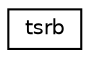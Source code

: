 digraph "Graphical Class Hierarchy"
{
 // LATEX_PDF_SIZE
  edge [fontname="Helvetica",fontsize="10",labelfontname="Helvetica",labelfontsize="10"];
  node [fontname="Helvetica",fontsize="10",shape=record];
  rankdir="LR";
  Node0 [label="tsrb",height=0.2,width=0.4,color="black", fillcolor="white", style="filled",URL="$structtsrb.html",tooltip="thread-safe ringbuffer struct"];
}
